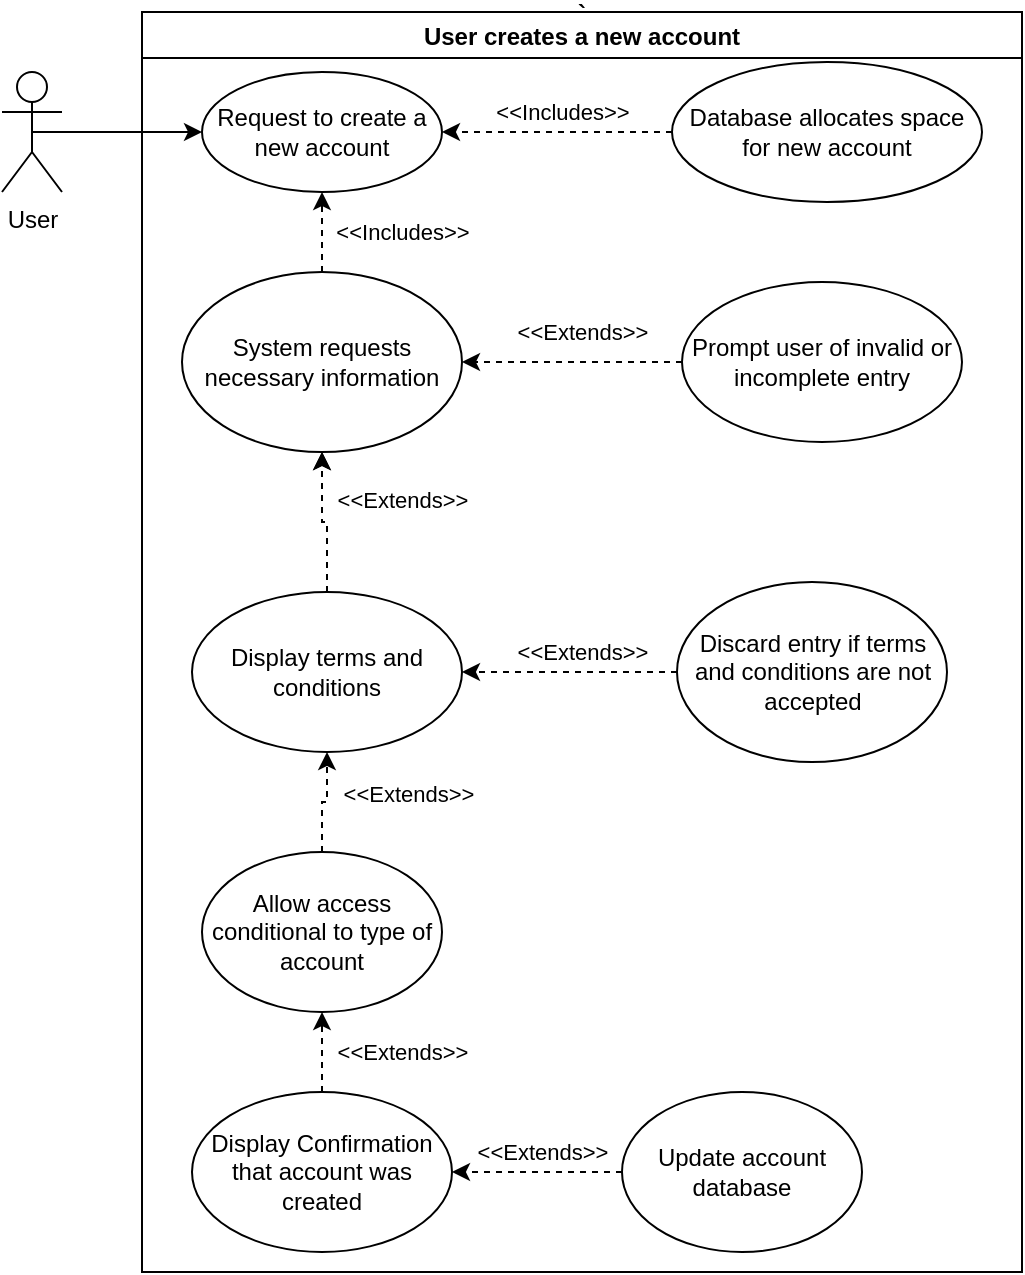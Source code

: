 <mxfile version="16.4.7" type="github" pages="8">
  <diagram name="User creates a new account" id="DfImJ0czClOGR9f4nIti">
    <mxGraphModel dx="566" dy="765" grid="0" gridSize="10" guides="1" tooltips="1" connect="1" arrows="1" fold="1" page="1" pageScale="1" pageWidth="850" pageHeight="1100" math="0" shadow="0">
      <root>
        <mxCell id="nTVbtUWbXGabkad5to7Q-0" />
        <mxCell id="nTVbtUWbXGabkad5to7Q-1" parent="nTVbtUWbXGabkad5to7Q-0" />
        <mxCell id="nTVbtUWbXGabkad5to7Q-2" style="edgeStyle=orthogonalEdgeStyle;rounded=0;orthogonalLoop=1;jettySize=auto;html=1;exitX=0.5;exitY=0.5;exitDx=0;exitDy=0;exitPerimeter=0;entryX=0;entryY=0.5;entryDx=0;entryDy=0;" parent="nTVbtUWbXGabkad5to7Q-1" source="nTVbtUWbXGabkad5to7Q-3" target="nTVbtUWbXGabkad5to7Q-4" edge="1">
          <mxGeometry relative="1" as="geometry" />
        </mxCell>
        <mxCell id="nTVbtUWbXGabkad5to7Q-3" value="User" style="shape=umlActor;verticalLabelPosition=bottom;verticalAlign=top;html=1;" parent="nTVbtUWbXGabkad5to7Q-1" vertex="1">
          <mxGeometry x="90" y="80" width="30" height="60" as="geometry" />
        </mxCell>
        <mxCell id="nTVbtUWbXGabkad5to7Q-4" value="Request to create a new account" style="ellipse;whiteSpace=wrap;html=1;verticalAlign=middle;treeMoving=0;" parent="nTVbtUWbXGabkad5to7Q-1" vertex="1">
          <mxGeometry x="190" y="80" width="120" height="60" as="geometry" />
        </mxCell>
        <mxCell id="nTVbtUWbXGabkad5to7Q-5" style="edgeStyle=orthogonalEdgeStyle;rounded=0;orthogonalLoop=1;jettySize=auto;html=1;exitX=0;exitY=0.5;exitDx=0;exitDy=0;entryX=1;entryY=0.5;entryDx=0;entryDy=0;dashed=1;" parent="nTVbtUWbXGabkad5to7Q-1" source="nTVbtUWbXGabkad5to7Q-7" target="nTVbtUWbXGabkad5to7Q-4" edge="1">
          <mxGeometry relative="1" as="geometry" />
        </mxCell>
        <mxCell id="nTVbtUWbXGabkad5to7Q-6" value="&amp;lt;&amp;lt;Includes&amp;gt;&amp;gt;" style="edgeLabel;html=1;align=center;verticalAlign=middle;resizable=0;points=[];" parent="nTVbtUWbXGabkad5to7Q-5" vertex="1" connectable="0">
          <mxGeometry x="-0.217" y="1" relative="1" as="geometry">
            <mxPoint x="-10" y="-11" as="offset" />
          </mxGeometry>
        </mxCell>
        <mxCell id="nTVbtUWbXGabkad5to7Q-8" value="&amp;lt;&amp;lt;Includes&amp;gt;&amp;gt;" style="edgeStyle=orthogonalEdgeStyle;rounded=0;orthogonalLoop=1;jettySize=auto;html=1;exitX=0.5;exitY=0;exitDx=0;exitDy=0;entryX=0.5;entryY=1;entryDx=0;entryDy=0;dashed=1;" parent="nTVbtUWbXGabkad5to7Q-1" source="nTVbtUWbXGabkad5to7Q-16" target="nTVbtUWbXGabkad5to7Q-4" edge="1">
          <mxGeometry y="-40" relative="1" as="geometry">
            <mxPoint as="offset" />
          </mxGeometry>
        </mxCell>
        <mxCell id="nTVbtUWbXGabkad5to7Q-9" value="`" style="swimlane;startSize=0;" parent="nTVbtUWbXGabkad5to7Q-1" vertex="1">
          <mxGeometry x="160" y="50" width="440" height="630" as="geometry">
            <mxRectangle x="160" y="40" width="40" height="20" as="alternateBounds" />
          </mxGeometry>
        </mxCell>
        <mxCell id="nTVbtUWbXGabkad5to7Q-21" value="&amp;lt;&amp;lt;Extends&amp;gt;&amp;gt;" style="edgeStyle=orthogonalEdgeStyle;rounded=0;orthogonalLoop=1;jettySize=auto;html=1;exitX=0;exitY=0.5;exitDx=0;exitDy=0;entryX=1;entryY=0.5;entryDx=0;entryDy=0;dashed=1;" parent="nTVbtUWbXGabkad5to7Q-9" source="nTVbtUWbXGabkad5to7Q-15" target="nTVbtUWbXGabkad5to7Q-16" edge="1">
          <mxGeometry x="-0.091" y="-15" relative="1" as="geometry">
            <Array as="points">
              <mxPoint x="220" y="175" />
              <mxPoint x="220" y="175" />
            </Array>
            <mxPoint as="offset" />
          </mxGeometry>
        </mxCell>
        <mxCell id="nTVbtUWbXGabkad5to7Q-15" value="Prompt user of invalid or incomplete entry" style="ellipse;whiteSpace=wrap;html=1;" parent="nTVbtUWbXGabkad5to7Q-9" vertex="1">
          <mxGeometry x="270" y="135" width="140" height="80" as="geometry" />
        </mxCell>
        <mxCell id="nTVbtUWbXGabkad5to7Q-16" value="System requests necessary information" style="ellipse;whiteSpace=wrap;html=1;verticalAlign=middle;" parent="nTVbtUWbXGabkad5to7Q-9" vertex="1">
          <mxGeometry x="20" y="130" width="140" height="90" as="geometry" />
        </mxCell>
        <mxCell id="hL3hwvM2I1etJ5RDarkk-1" value="&amp;lt;&amp;lt;Extends&amp;gt;&amp;gt;" style="edgeStyle=orthogonalEdgeStyle;rounded=0;orthogonalLoop=1;jettySize=auto;html=1;exitX=0.5;exitY=0;exitDx=0;exitDy=0;entryX=0.5;entryY=1;entryDx=0;entryDy=0;dashed=1;" parent="nTVbtUWbXGabkad5to7Q-9" source="hL3hwvM2I1etJ5RDarkk-0" target="nTVbtUWbXGabkad5to7Q-16" edge="1">
          <mxGeometry x="0.333" y="-40" relative="1" as="geometry">
            <mxPoint as="offset" />
          </mxGeometry>
        </mxCell>
        <mxCell id="hL3hwvM2I1etJ5RDarkk-8" value="" style="edgeStyle=orthogonalEdgeStyle;rounded=0;orthogonalLoop=1;jettySize=auto;html=1;dashed=1;" parent="nTVbtUWbXGabkad5to7Q-9" source="hL3hwvM2I1etJ5RDarkk-0" target="nTVbtUWbXGabkad5to7Q-16" edge="1">
          <mxGeometry relative="1" as="geometry" />
        </mxCell>
        <mxCell id="hL3hwvM2I1etJ5RDarkk-0" value="Display terms and conditions" style="ellipse;whiteSpace=wrap;html=1;" parent="nTVbtUWbXGabkad5to7Q-9" vertex="1">
          <mxGeometry x="25" y="290" width="135" height="80" as="geometry" />
        </mxCell>
        <mxCell id="hL3hwvM2I1etJ5RDarkk-3" value="&amp;lt;&amp;lt;Extends&amp;gt;&amp;gt;" style="edgeStyle=orthogonalEdgeStyle;rounded=0;orthogonalLoop=1;jettySize=auto;html=1;exitX=0;exitY=0.5;exitDx=0;exitDy=0;entryX=1;entryY=0.5;entryDx=0;entryDy=0;dashed=1;" parent="nTVbtUWbXGabkad5to7Q-9" source="hL3hwvM2I1etJ5RDarkk-2" target="hL3hwvM2I1etJ5RDarkk-0" edge="1">
          <mxGeometry x="-0.116" y="-10" relative="1" as="geometry">
            <mxPoint as="offset" />
          </mxGeometry>
        </mxCell>
        <mxCell id="hL3hwvM2I1etJ5RDarkk-2" value="Discard entry if terms and conditions are not accepted" style="ellipse;whiteSpace=wrap;html=1;" parent="nTVbtUWbXGabkad5to7Q-9" vertex="1">
          <mxGeometry x="267.5" y="285" width="135" height="90" as="geometry" />
        </mxCell>
        <mxCell id="hL3hwvM2I1etJ5RDarkk-7" value="&amp;lt;&amp;lt;Extends&amp;gt;&amp;gt;" style="edgeStyle=orthogonalEdgeStyle;rounded=0;orthogonalLoop=1;jettySize=auto;html=1;exitX=0;exitY=0.5;exitDx=0;exitDy=0;entryX=1;entryY=0.5;entryDx=0;entryDy=0;dashed=1;" parent="nTVbtUWbXGabkad5to7Q-9" source="nTVbtUWbXGabkad5to7Q-12" target="nTVbtUWbXGabkad5to7Q-14" edge="1">
          <mxGeometry x="-0.059" y="-10" relative="1" as="geometry">
            <mxPoint as="offset" />
          </mxGeometry>
        </mxCell>
        <mxCell id="nTVbtUWbXGabkad5to7Q-12" value="Update account database" style="ellipse;whiteSpace=wrap;html=1;" parent="nTVbtUWbXGabkad5to7Q-9" vertex="1">
          <mxGeometry x="240" y="540" width="120" height="80" as="geometry" />
        </mxCell>
        <mxCell id="hL3hwvM2I1etJ5RDarkk-6" value="&amp;lt;&amp;lt;Extends&amp;gt;&amp;gt;" style="edgeStyle=orthogonalEdgeStyle;rounded=0;orthogonalLoop=1;jettySize=auto;html=1;exitX=0.5;exitY=0;exitDx=0;exitDy=0;entryX=0.5;entryY=1;entryDx=0;entryDy=0;dashed=1;" parent="nTVbtUWbXGabkad5to7Q-9" source="nTVbtUWbXGabkad5to7Q-14" target="hL3hwvM2I1etJ5RDarkk-4" edge="1">
          <mxGeometry y="-40" relative="1" as="geometry">
            <mxPoint as="offset" />
          </mxGeometry>
        </mxCell>
        <mxCell id="nTVbtUWbXGabkad5to7Q-14" value="Display Confirmation that account was created" style="ellipse;whiteSpace=wrap;html=1;verticalAlign=middle;horizontal=1;" parent="nTVbtUWbXGabkad5to7Q-9" vertex="1">
          <mxGeometry x="25" y="540" width="130" height="80" as="geometry" />
        </mxCell>
        <mxCell id="hL3hwvM2I1etJ5RDarkk-5" value="&amp;lt;&amp;lt;Extends&amp;gt;&amp;gt;" style="edgeStyle=orthogonalEdgeStyle;rounded=0;orthogonalLoop=1;jettySize=auto;html=1;exitX=0.5;exitY=0;exitDx=0;exitDy=0;entryX=0.5;entryY=1;entryDx=0;entryDy=0;dashed=1;" parent="nTVbtUWbXGabkad5to7Q-9" source="hL3hwvM2I1etJ5RDarkk-4" target="hL3hwvM2I1etJ5RDarkk-0" edge="1">
          <mxGeometry x="0.2" y="-40" relative="1" as="geometry">
            <mxPoint as="offset" />
          </mxGeometry>
        </mxCell>
        <mxCell id="hL3hwvM2I1etJ5RDarkk-4" value="Allow access conditional to type of account" style="ellipse;whiteSpace=wrap;html=1;" parent="nTVbtUWbXGabkad5to7Q-9" vertex="1">
          <mxGeometry x="30" y="420" width="120" height="80" as="geometry" />
        </mxCell>
        <mxCell id="nTVbtUWbXGabkad5to7Q-7" value="Database allocates space for new account" style="ellipse;whiteSpace=wrap;html=1;" parent="nTVbtUWbXGabkad5to7Q-9" vertex="1">
          <mxGeometry x="265" y="25" width="155" height="70" as="geometry" />
        </mxCell>
        <mxCell id="cA8u7PlB1mFOGYcYny0z-0" value="User creates a new account" style="swimlane;" vertex="1" parent="nTVbtUWbXGabkad5to7Q-9">
          <mxGeometry width="440" height="630" as="geometry" />
        </mxCell>
      </root>
    </mxGraphModel>
  </diagram>
  <diagram id="Zx_QmFrWZypdLIpAdyQb" name="Customer creates job">
    <mxGraphModel dx="876" dy="357" grid="0" gridSize="10" guides="1" tooltips="1" connect="1" arrows="1" fold="1" page="1" pageScale="1" pageWidth="850" pageHeight="1100" math="0" shadow="0">
      <root>
        <mxCell id="0" />
        <mxCell id="1" parent="0" />
        <mxCell id="qV-fbCYDBjOW4MGnVXR2-8" style="edgeStyle=orthogonalEdgeStyle;rounded=0;orthogonalLoop=1;jettySize=auto;html=1;exitX=0.5;exitY=0.5;exitDx=0;exitDy=0;exitPerimeter=0;entryX=0;entryY=0.5;entryDx=0;entryDy=0;" parent="1" source="qV-fbCYDBjOW4MGnVXR2-1" target="qV-fbCYDBjOW4MGnVXR2-4" edge="1">
          <mxGeometry relative="1" as="geometry" />
        </mxCell>
        <mxCell id="qV-fbCYDBjOW4MGnVXR2-1" value="Customer" style="shape=umlActor;verticalLabelPosition=bottom;verticalAlign=top;html=1;" parent="1" vertex="1">
          <mxGeometry x="60" y="80" width="30" height="60" as="geometry" />
        </mxCell>
        <mxCell id="qV-fbCYDBjOW4MGnVXR2-4" value="Request to create a job" style="ellipse;whiteSpace=wrap;html=1;verticalAlign=middle;" parent="1" vertex="1">
          <mxGeometry x="190" y="80" width="120" height="60" as="geometry" />
        </mxCell>
        <mxCell id="qV-fbCYDBjOW4MGnVXR2-16" value="&amp;lt;&amp;lt;Includes&amp;gt;&amp;gt;" style="edgeStyle=orthogonalEdgeStyle;rounded=0;orthogonalLoop=1;jettySize=auto;html=1;exitX=0.5;exitY=0;exitDx=0;exitDy=0;entryX=0.5;entryY=1;entryDx=0;entryDy=0;dashed=1;" parent="1" source="qV-fbCYDBjOW4MGnVXR2-14" target="qV-fbCYDBjOW4MGnVXR2-4" edge="1">
          <mxGeometry x="-0.25" y="40" relative="1" as="geometry">
            <mxPoint as="offset" />
          </mxGeometry>
        </mxCell>
        <mxCell id="xqY7a0ANIWQVLVhN2fle-2" value="&amp;lt;&amp;lt;Includes&amp;gt;&amp;gt;" style="edgeStyle=orthogonalEdgeStyle;rounded=0;orthogonalLoop=1;jettySize=auto;html=1;exitX=0;exitY=0.5;exitDx=0;exitDy=0;entryX=1;entryY=0.5;entryDx=0;entryDy=0;dashed=1;" parent="1" source="xqY7a0ANIWQVLVhN2fle-1" target="qV-fbCYDBjOW4MGnVXR2-4" edge="1">
          <mxGeometry y="-10" relative="1" as="geometry">
            <mxPoint as="offset" />
          </mxGeometry>
        </mxCell>
        <mxCell id="xqY7a0ANIWQVLVhN2fle-1" value="User authentication" style="ellipse;whiteSpace=wrap;html=1;" parent="1" vertex="1">
          <mxGeometry x="400" y="70" width="120" height="80" as="geometry" />
        </mxCell>
        <mxCell id="-VdRP9VRQ8EAJ3whXb7N-2" value="&amp;lt;&amp;lt;Includes&amp;gt;&amp;gt;" style="edgeStyle=orthogonalEdgeStyle;rounded=0;orthogonalLoop=1;jettySize=auto;html=1;exitX=0;exitY=0.5;exitDx=0;exitDy=0;entryX=1;entryY=0.5;entryDx=0;entryDy=0;dashed=1;" edge="1" parent="1" source="qV-fbCYDBjOW4MGnVXR2-9" target="xqY7a0ANIWQVLVhN2fle-1">
          <mxGeometry x="-0.143" y="10" relative="1" as="geometry">
            <mxPoint as="offset" />
          </mxGeometry>
        </mxCell>
        <mxCell id="qV-fbCYDBjOW4MGnVXR2-9" value="Database allocates space for new job" style="ellipse;whiteSpace=wrap;html=1;" parent="1" vertex="1">
          <mxGeometry x="610" y="80" width="120" height="60" as="geometry" />
        </mxCell>
        <mxCell id="qV-fbCYDBjOW4MGnVXR2-17" value="Update job database" style="ellipse;whiteSpace=wrap;html=1;" parent="1" vertex="1">
          <mxGeometry x="425" y="235" width="120" height="80" as="geometry" />
        </mxCell>
        <mxCell id="qV-fbCYDBjOW4MGnVXR2-20" value="&amp;lt;&amp;lt;Extends&amp;gt;&amp;gt;" style="edgeStyle=orthogonalEdgeStyle;rounded=0;orthogonalLoop=1;jettySize=auto;html=1;exitX=0;exitY=0.5;exitDx=0;exitDy=0;entryX=1;entryY=0.5;entryDx=0;entryDy=0;dashed=1;" parent="1" source="qV-fbCYDBjOW4MGnVXR2-19" target="qV-fbCYDBjOW4MGnVXR2-17" edge="1">
          <mxGeometry x="0.308" y="-15" relative="1" as="geometry">
            <Array as="points">
              <mxPoint x="650" y="275" />
            </Array>
            <mxPoint as="offset" />
          </mxGeometry>
        </mxCell>
        <mxCell id="qV-fbCYDBjOW4MGnVXR2-18" value="&amp;lt;&amp;lt;Extends&amp;gt;&amp;gt;" style="edgeStyle=orthogonalEdgeStyle;rounded=0;orthogonalLoop=1;jettySize=auto;html=1;exitX=0;exitY=0.5;exitDx=0;exitDy=0;entryX=1;entryY=0.5;entryDx=0;entryDy=0;dashed=1;" parent="1" source="qV-fbCYDBjOW4MGnVXR2-17" target="qV-fbCYDBjOW4MGnVXR2-14" edge="1">
          <mxGeometry x="-0.143" y="-15" relative="1" as="geometry">
            <mxPoint as="offset" />
          </mxGeometry>
        </mxCell>
        <mxCell id="qV-fbCYDBjOW4MGnVXR2-14" value="System requests time, location, pay rate, and type of job" style="ellipse;whiteSpace=wrap;html=1;verticalAlign=middle;" parent="1" vertex="1">
          <mxGeometry x="180" y="230" width="140" height="90" as="geometry" />
        </mxCell>
        <mxCell id="hzK3HKjojRtv0LYPC50E-2" value="Customer creates a job request" style="swimlane;" vertex="1" parent="1">
          <mxGeometry x="160" y="40" width="640" height="300" as="geometry" />
        </mxCell>
        <mxCell id="qV-fbCYDBjOW4MGnVXR2-19" value="Display Confirmation that job was created" style="ellipse;whiteSpace=wrap;html=1;" parent="hzK3HKjojRtv0LYPC50E-2" vertex="1">
          <mxGeometry x="470" y="190" width="120" height="80" as="geometry" />
        </mxCell>
      </root>
    </mxGraphModel>
  </diagram>
  <diagram id="Rb0o0P_o0mZRAJOYswBw" name="Finished job">
    <mxGraphModel dx="1269" dy="517" grid="0" gridSize="10" guides="1" tooltips="1" connect="1" arrows="1" fold="1" page="1" pageScale="1" pageWidth="850" pageHeight="1100" math="0" shadow="0">
      <root>
        <mxCell id="r1SLeKYqLE4OrUx3cYeM-0" />
        <mxCell id="r1SLeKYqLE4OrUx3cYeM-1" parent="r1SLeKYqLE4OrUx3cYeM-0" />
        <mxCell id="r1SLeKYqLE4OrUx3cYeM-10" style="edgeStyle=orthogonalEdgeStyle;rounded=0;orthogonalLoop=1;jettySize=auto;html=1;exitX=0.5;exitY=0.5;exitDx=0;exitDy=0;exitPerimeter=0;entryX=0;entryY=0.5;entryDx=0;entryDy=0;" parent="r1SLeKYqLE4OrUx3cYeM-1" source="r1SLeKYqLE4OrUx3cYeM-2" target="r1SLeKYqLE4OrUx3cYeM-3" edge="1">
          <mxGeometry relative="1" as="geometry" />
        </mxCell>
        <mxCell id="r1SLeKYqLE4OrUx3cYeM-2" value="Worker" style="shape=umlActor;verticalLabelPosition=bottom;verticalAlign=top;html=1;outlineConnect=0;" parent="r1SLeKYqLE4OrUx3cYeM-1" vertex="1">
          <mxGeometry x="180" y="130" width="30" height="60" as="geometry" />
        </mxCell>
        <mxCell id="r1SLeKYqLE4OrUx3cYeM-3" value="Enters that the job is finished" style="ellipse;whiteSpace=wrap;html=1;" parent="r1SLeKYqLE4OrUx3cYeM-1" vertex="1">
          <mxGeometry x="340" y="120" width="120" height="80" as="geometry" />
        </mxCell>
        <mxCell id="r1SLeKYqLE4OrUx3cYeM-8" value="&amp;lt;&amp;lt;Includes&amp;gt;&amp;gt;" style="edgeStyle=orthogonalEdgeStyle;rounded=0;orthogonalLoop=1;jettySize=auto;html=1;exitX=0;exitY=0.5;exitDx=0;exitDy=0;entryX=1;entryY=0.5;entryDx=0;entryDy=0;dashed=1;" parent="r1SLeKYqLE4OrUx3cYeM-1" source="r1SLeKYqLE4OrUx3cYeM-4" target="r1SLeKYqLE4OrUx3cYeM-3" edge="1">
          <mxGeometry y="-10" relative="1" as="geometry">
            <mxPoint as="offset" />
          </mxGeometry>
        </mxCell>
        <mxCell id="r1SLeKYqLE4OrUx3cYeM-4" value="Update job status in database" style="ellipse;whiteSpace=wrap;html=1;" parent="r1SLeKYqLE4OrUx3cYeM-1" vertex="1">
          <mxGeometry x="590" y="120" width="120" height="80" as="geometry" />
        </mxCell>
        <mxCell id="r1SLeKYqLE4OrUx3cYeM-9" value="&amp;lt;&amp;lt;Includes&amp;gt;&amp;gt;" style="edgeStyle=orthogonalEdgeStyle;rounded=0;orthogonalLoop=1;jettySize=auto;html=1;exitX=0.5;exitY=0;exitDx=0;exitDy=0;entryX=0.5;entryY=1;entryDx=0;entryDy=0;dashed=1;" parent="r1SLeKYqLE4OrUx3cYeM-1" source="r1SLeKYqLE4OrUx3cYeM-6" target="r1SLeKYqLE4OrUx3cYeM-3" edge="1">
          <mxGeometry x="-0.333" y="-40" relative="1" as="geometry">
            <mxPoint as="offset" />
          </mxGeometry>
        </mxCell>
        <mxCell id="r1SLeKYqLE4OrUx3cYeM-6" value="System notifies the customer that the job is finished" style="ellipse;whiteSpace=wrap;html=1;" parent="r1SLeKYqLE4OrUx3cYeM-1" vertex="1">
          <mxGeometry x="335" y="260" width="130" height="90" as="geometry" />
        </mxCell>
        <mxCell id="r1SLeKYqLE4OrUx3cYeM-19" style="edgeStyle=orthogonalEdgeStyle;rounded=0;orthogonalLoop=1;jettySize=auto;html=1;exitX=0.5;exitY=0.5;exitDx=0;exitDy=0;exitPerimeter=0;entryX=0;entryY=0.5;entryDx=0;entryDy=0;" parent="r1SLeKYqLE4OrUx3cYeM-1" source="r1SLeKYqLE4OrUx3cYeM-11" target="r1SLeKYqLE4OrUx3cYeM-12" edge="1">
          <mxGeometry relative="1" as="geometry" />
        </mxCell>
        <mxCell id="r1SLeKYqLE4OrUx3cYeM-11" value="Customer" style="shape=umlActor;verticalLabelPosition=bottom;verticalAlign=top;html=1;outlineConnect=0;" parent="r1SLeKYqLE4OrUx3cYeM-1" vertex="1">
          <mxGeometry x="180" y="430" width="30" height="60" as="geometry" />
        </mxCell>
        <mxCell id="vGqrYXMQ5wLU0_DADPcG-0" value="&amp;lt;&amp;lt;Includes&amp;gt;&amp;gt; " style="edgeStyle=orthogonalEdgeStyle;rounded=0;orthogonalLoop=1;jettySize=auto;html=1;exitX=0.5;exitY=0;exitDx=0;exitDy=0;entryX=0.5;entryY=1;entryDx=0;entryDy=0;dashed=1;" parent="r1SLeKYqLE4OrUx3cYeM-1" source="r1SLeKYqLE4OrUx3cYeM-12" target="r1SLeKYqLE4OrUx3cYeM-6" edge="1">
          <mxGeometry x="-0.143" y="-40" relative="1" as="geometry">
            <mxPoint as="offset" />
          </mxGeometry>
        </mxCell>
        <mxCell id="r1SLeKYqLE4OrUx3cYeM-12" value="Receives a notification that their job was completed" style="ellipse;whiteSpace=wrap;html=1;" parent="r1SLeKYqLE4OrUx3cYeM-1" vertex="1">
          <mxGeometry x="340" y="420" width="120" height="80" as="geometry" />
        </mxCell>
        <mxCell id="r1SLeKYqLE4OrUx3cYeM-14" value="&amp;lt;&amp;lt;Extends&amp;gt;&amp;gt;" style="edgeStyle=orthogonalEdgeStyle;rounded=0;orthogonalLoop=1;jettySize=auto;html=1;exitX=0;exitY=0;exitDx=0;exitDy=0;entryX=1;entryY=1;entryDx=0;entryDy=0;dashed=1;" parent="r1SLeKYqLE4OrUx3cYeM-1" source="r1SLeKYqLE4OrUx3cYeM-13" target="r1SLeKYqLE4OrUx3cYeM-3" edge="1">
          <mxGeometry relative="1" as="geometry">
            <Array as="points">
              <mxPoint x="588" y="210" />
              <mxPoint x="442" y="210" />
            </Array>
          </mxGeometry>
        </mxCell>
        <mxCell id="r1SLeKYqLE4OrUx3cYeM-13" value="Payment for the job gets credited to the worker&#39;s account" style="ellipse;whiteSpace=wrap;html=1;" parent="r1SLeKYqLE4OrUx3cYeM-1" vertex="1">
          <mxGeometry x="570" y="240" width="120" height="80" as="geometry" />
        </mxCell>
        <mxCell id="r1SLeKYqLE4OrUx3cYeM-16" value="&amp;lt;&amp;lt;Includes&amp;gt;&amp;gt;" style="edgeStyle=orthogonalEdgeStyle;rounded=0;orthogonalLoop=1;jettySize=auto;html=1;exitX=0.5;exitY=0;exitDx=0;exitDy=0;entryX=0.5;entryY=1;entryDx=0;entryDy=0;dashed=1;" parent="r1SLeKYqLE4OrUx3cYeM-1" source="r1SLeKYqLE4OrUx3cYeM-15" target="r1SLeKYqLE4OrUx3cYeM-12" edge="1">
          <mxGeometry y="-40" relative="1" as="geometry">
            <mxPoint as="offset" />
          </mxGeometry>
        </mxCell>
        <mxCell id="r1SLeKYqLE4OrUx3cYeM-15" value="System prompts the Customer to review the work done" style="ellipse;whiteSpace=wrap;html=1;" parent="r1SLeKYqLE4OrUx3cYeM-1" vertex="1">
          <mxGeometry x="330" y="540" width="140" height="80" as="geometry" />
        </mxCell>
        <mxCell id="r1SLeKYqLE4OrUx3cYeM-18" value="&amp;lt;&amp;lt;Extends&amp;gt;&amp;gt;" style="edgeStyle=orthogonalEdgeStyle;rounded=0;orthogonalLoop=1;jettySize=auto;html=1;exitX=0;exitY=0.5;exitDx=0;exitDy=0;entryX=1;entryY=0.5;entryDx=0;entryDy=0;dashed=1;" parent="r1SLeKYqLE4OrUx3cYeM-1" source="r1SLeKYqLE4OrUx3cYeM-17" target="r1SLeKYqLE4OrUx3cYeM-15" edge="1">
          <mxGeometry x="-0.111" y="-10" relative="1" as="geometry">
            <mxPoint as="offset" />
          </mxGeometry>
        </mxCell>
        <mxCell id="r1SLeKYqLE4OrUx3cYeM-17" value="System updates worker rating based on the customer rating" style="ellipse;whiteSpace=wrap;html=1;" parent="r1SLeKYqLE4OrUx3cYeM-1" vertex="1">
          <mxGeometry x="560" y="535" width="140" height="90" as="geometry" />
        </mxCell>
        <mxCell id="vGqrYXMQ5wLU0_DADPcG-2" value="" style="swimlane;startSize=0;" parent="r1SLeKYqLE4OrUx3cYeM-1" vertex="1">
          <mxGeometry x="290" y="380" width="450" height="370" as="geometry" />
        </mxCell>
        <mxCell id="vGqrYXMQ5wLU0_DADPcG-6" value="Customer Side" style="text;html=1;strokeColor=none;fillColor=none;align=center;verticalAlign=middle;whiteSpace=wrap;rounded=0;fontStyle=4" parent="vGqrYXMQ5wLU0_DADPcG-2" vertex="1">
          <mxGeometry x="230" width="90" height="20" as="geometry" />
        </mxCell>
        <mxCell id="YiZ8SqXGgLAhpL79fnYe-0" value="System updates account balance in database" style="ellipse;whiteSpace=wrap;html=1;" parent="vGqrYXMQ5wLU0_DADPcG-2" vertex="1">
          <mxGeometry x="290" y="40" width="120" height="80" as="geometry" />
        </mxCell>
        <mxCell id="D3gZEW4npgBL9wVaNmva-1" value="Customer sends admin a complaint message if work was subpar" style="ellipse;whiteSpace=wrap;html=1;" parent="vGqrYXMQ5wLU0_DADPcG-2" vertex="1">
          <mxGeometry x="40" y="260" width="140" height="90" as="geometry" />
        </mxCell>
        <mxCell id="vGqrYXMQ5wLU0_DADPcG-4" value="Finished Job" style="swimlane;" parent="r1SLeKYqLE4OrUx3cYeM-1" vertex="1">
          <mxGeometry x="290" y="70" width="450" height="310" as="geometry" />
        </mxCell>
        <mxCell id="vGqrYXMQ5wLU0_DADPcG-5" value="Worker Side" style="text;html=1;strokeColor=none;fillColor=none;align=center;verticalAlign=middle;whiteSpace=wrap;rounded=0;fontStyle=4" parent="vGqrYXMQ5wLU0_DADPcG-4" vertex="1">
          <mxGeometry x="176.25" y="30" width="97.5" height="10" as="geometry" />
        </mxCell>
        <mxCell id="YiZ8SqXGgLAhpL79fnYe-1" value="&amp;lt;&amp;lt;Includes&amp;gt;&amp;gt;" style="edgeStyle=orthogonalEdgeStyle;rounded=0;orthogonalLoop=1;jettySize=auto;html=1;exitX=0;exitY=0.5;exitDx=0;exitDy=0;entryX=1;entryY=0.5;entryDx=0;entryDy=0;dashed=1;" parent="r1SLeKYqLE4OrUx3cYeM-1" source="YiZ8SqXGgLAhpL79fnYe-0" target="r1SLeKYqLE4OrUx3cYeM-12" edge="1">
          <mxGeometry y="-20" relative="1" as="geometry">
            <mxPoint as="offset" />
          </mxGeometry>
        </mxCell>
        <mxCell id="D3gZEW4npgBL9wVaNmva-2" value="&amp;lt;&amp;lt;Extends&amp;gt;&amp;gt;" style="edgeStyle=orthogonalEdgeStyle;rounded=0;orthogonalLoop=1;jettySize=auto;html=1;exitX=0.5;exitY=0;exitDx=0;exitDy=0;entryX=0.5;entryY=1;entryDx=0;entryDy=0;dashed=1;" parent="r1SLeKYqLE4OrUx3cYeM-1" source="D3gZEW4npgBL9wVaNmva-1" target="r1SLeKYqLE4OrUx3cYeM-15" edge="1">
          <mxGeometry x="-0.333" y="-40" relative="1" as="geometry">
            <mxPoint as="offset" />
          </mxGeometry>
        </mxCell>
      </root>
    </mxGraphModel>
  </diagram>
  <diagram id="8oYuya5dAHQ4YCWlmihi" name="Customer adds funds to their account">
    <mxGraphModel dx="736" dy="300" grid="0" gridSize="10" guides="1" tooltips="1" connect="1" arrows="1" fold="1" page="1" pageScale="1" pageWidth="850" pageHeight="1100" math="0" shadow="0">
      <root>
        <mxCell id="qqahCj7jWmgU7qkS4YWh-0" />
        <mxCell id="qqahCj7jWmgU7qkS4YWh-1" parent="qqahCj7jWmgU7qkS4YWh-0" />
        <mxCell id="DOJiM_tBCWg4znozLVy5-0" style="edgeStyle=orthogonalEdgeStyle;rounded=0;orthogonalLoop=1;jettySize=auto;html=1;exitX=0.5;exitY=0.5;exitDx=0;exitDy=0;exitPerimeter=0;entryX=0;entryY=0.5;entryDx=0;entryDy=0;" parent="qqahCj7jWmgU7qkS4YWh-1" source="qqahCj7jWmgU7qkS4YWh-2" target="qqahCj7jWmgU7qkS4YWh-3" edge="1">
          <mxGeometry relative="1" as="geometry" />
        </mxCell>
        <mxCell id="qqahCj7jWmgU7qkS4YWh-2" value="Customer" style="shape=umlActor;verticalLabelPosition=bottom;verticalAlign=top;html=1;outlineConnect=0;" parent="qqahCj7jWmgU7qkS4YWh-1" vertex="1">
          <mxGeometry x="190" y="200" width="30" height="60" as="geometry" />
        </mxCell>
        <mxCell id="qqahCj7jWmgU7qkS4YWh-3" value="Request to add funds to account" style="ellipse;whiteSpace=wrap;html=1;" parent="qqahCj7jWmgU7qkS4YWh-1" vertex="1">
          <mxGeometry x="320" y="190" width="120" height="80" as="geometry" />
        </mxCell>
        <mxCell id="qqahCj7jWmgU7qkS4YWh-5" value="&amp;lt;&amp;lt;Includes&amp;gt;&amp;gt;" style="edgeStyle=orthogonalEdgeStyle;rounded=0;orthogonalLoop=1;jettySize=auto;html=1;exitX=0;exitY=0.5;exitDx=0;exitDy=0;entryX=1;entryY=0.5;entryDx=0;entryDy=0;dashed=1;" parent="qqahCj7jWmgU7qkS4YWh-1" source="qqahCj7jWmgU7qkS4YWh-4" target="qqahCj7jWmgU7qkS4YWh-3" edge="1">
          <mxGeometry x="-0.143" y="-30" relative="1" as="geometry">
            <mxPoint as="offset" />
          </mxGeometry>
        </mxCell>
        <mxCell id="qqahCj7jWmgU7qkS4YWh-4" value="User authenticated" style="ellipse;whiteSpace=wrap;html=1;" parent="qqahCj7jWmgU7qkS4YWh-1" vertex="1">
          <mxGeometry x="490" y="190" width="120" height="80" as="geometry" />
        </mxCell>
        <mxCell id="qqahCj7jWmgU7qkS4YWh-7" value="&amp;lt;&amp;lt;Includes&amp;gt;&amp;gt;" style="edgeStyle=orthogonalEdgeStyle;rounded=0;orthogonalLoop=1;jettySize=auto;html=1;exitX=0;exitY=0.5;exitDx=0;exitDy=0;entryX=1;entryY=0.5;entryDx=0;entryDy=0;dashed=1;" parent="qqahCj7jWmgU7qkS4YWh-1" source="qqahCj7jWmgU7qkS4YWh-6" target="qqahCj7jWmgU7qkS4YWh-4" edge="1">
          <mxGeometry y="30" relative="1" as="geometry">
            <mxPoint as="offset" />
          </mxGeometry>
        </mxCell>
        <mxCell id="qqahCj7jWmgU7qkS4YWh-6" value="Update Accounting database" style="ellipse;whiteSpace=wrap;html=1;" parent="qqahCj7jWmgU7qkS4YWh-1" vertex="1">
          <mxGeometry x="660" y="190" width="120" height="80" as="geometry" />
        </mxCell>
        <mxCell id="lCJe-xw4BDZA98skeEKY-1" value="&amp;lt;&amp;lt;Extends&amp;gt;&amp;gt;" style="edgeStyle=orthogonalEdgeStyle;rounded=0;orthogonalLoop=1;jettySize=auto;html=1;exitX=0.5;exitY=0;exitDx=0;exitDy=0;entryX=0.5;entryY=1;entryDx=0;entryDy=0;dashed=1;" parent="qqahCj7jWmgU7qkS4YWh-1" source="lCJe-xw4BDZA98skeEKY-0" target="qqahCj7jWmgU7qkS4YWh-3" edge="1">
          <mxGeometry y="-40" relative="1" as="geometry">
            <Array as="points">
              <mxPoint x="380" y="290" />
              <mxPoint x="380" y="290" />
            </Array>
            <mxPoint as="offset" />
          </mxGeometry>
        </mxCell>
        <mxCell id="lCJe-xw4BDZA98skeEKY-0" value="Customer is notified of declined payment. Nothing is updated" style="ellipse;whiteSpace=wrap;html=1;" parent="qqahCj7jWmgU7qkS4YWh-1" vertex="1">
          <mxGeometry x="310" y="330" width="140" height="90" as="geometry" />
        </mxCell>
        <mxCell id="Fj0XFYHvKFocdeRfkUgH-0" value="Customer adds funds to their account" style="swimlane;startSize=23;" vertex="1" parent="qqahCj7jWmgU7qkS4YWh-1">
          <mxGeometry x="290" y="160" width="510" height="280" as="geometry" />
        </mxCell>
      </root>
    </mxGraphModel>
  </diagram>
  <diagram id="RiK6NSQo8DbZiF9hNNhN" name="Worker is assigned a job">
    <mxGraphModel dx="1269" dy="517" grid="0" gridSize="10" guides="1" tooltips="1" connect="1" arrows="1" fold="1" page="1" pageScale="1" pageWidth="850" pageHeight="1100" math="0" shadow="0">
      <root>
        <mxCell id="Aid0oipIrsuUXhHU7SS--0" />
        <mxCell id="Aid0oipIrsuUXhHU7SS--1" parent="Aid0oipIrsuUXhHU7SS--0" />
        <mxCell id="Aid0oipIrsuUXhHU7SS--10" value="&amp;lt;&amp;lt;Extends&amp;gt;&amp;gt;" style="edgeStyle=orthogonalEdgeStyle;rounded=0;orthogonalLoop=1;jettySize=auto;html=1;exitX=0.5;exitY=0;exitDx=0;exitDy=0;entryX=0.5;entryY=1;entryDx=0;entryDy=0;dashed=1;" parent="Aid0oipIrsuUXhHU7SS--1" source="Aid0oipIrsuUXhHU7SS--3" edge="1">
          <mxGeometry y="-40" relative="1" as="geometry">
            <mxPoint x="280" y="280" as="targetPoint" />
            <mxPoint as="offset" />
          </mxGeometry>
        </mxCell>
        <mxCell id="Aid0oipIrsuUXhHU7SS--3" value="Worker is prompted to accept or reject the job" style="ellipse;whiteSpace=wrap;html=1;" parent="Aid0oipIrsuUXhHU7SS--1" vertex="1">
          <mxGeometry x="220" y="320" width="120" height="80" as="geometry" />
        </mxCell>
        <mxCell id="Aid0oipIrsuUXhHU7SS--9" value="&amp;lt;&amp;lt;Extends&amp;gt;&amp;gt;" style="edgeStyle=orthogonalEdgeStyle;rounded=0;orthogonalLoop=1;jettySize=auto;html=1;exitX=0;exitY=0.5;exitDx=0;exitDy=0;entryX=1;entryY=0.5;entryDx=0;entryDy=0;dashed=1;" parent="Aid0oipIrsuUXhHU7SS--1" source="Aid0oipIrsuUXhHU7SS--4" target="Aid0oipIrsuUXhHU7SS--3" edge="1">
          <mxGeometry y="-10" relative="1" as="geometry">
            <mxPoint as="offset" />
          </mxGeometry>
        </mxCell>
        <mxCell id="Aid0oipIrsuUXhHU7SS--4" value="Job is not updated and reassigned to another worker" style="ellipse;whiteSpace=wrap;html=1;" parent="Aid0oipIrsuUXhHU7SS--1" vertex="1">
          <mxGeometry x="440" y="320" width="120" height="80" as="geometry" />
        </mxCell>
        <mxCell id="Aid0oipIrsuUXhHU7SS--12" value="&amp;lt;&amp;lt;Extends&amp;gt;&amp;gt;" style="edgeStyle=orthogonalEdgeStyle;rounded=0;orthogonalLoop=1;jettySize=auto;html=1;exitX=0.5;exitY=0;exitDx=0;exitDy=0;entryX=0.5;entryY=1;entryDx=0;entryDy=0;dashed=1;" parent="Aid0oipIrsuUXhHU7SS--1" source="Aid0oipIrsuUXhHU7SS--5" target="Aid0oipIrsuUXhHU7SS--3" edge="1">
          <mxGeometry y="-40" relative="1" as="geometry">
            <mxPoint as="offset" />
          </mxGeometry>
        </mxCell>
        <mxCell id="Aid0oipIrsuUXhHU7SS--5" value="Job entry is updated in the databse to include the info of the assigned worker" style="ellipse;whiteSpace=wrap;html=1;" parent="Aid0oipIrsuUXhHU7SS--1" vertex="1">
          <mxGeometry x="210" y="440" width="140" height="100" as="geometry" />
        </mxCell>
        <mxCell id="Aid0oipIrsuUXhHU7SS--7" style="edgeStyle=orthogonalEdgeStyle;rounded=0;orthogonalLoop=1;jettySize=auto;html=1;exitX=0.5;exitY=0.5;exitDx=0;exitDy=0;exitPerimeter=0;entryX=0;entryY=0.5;entryDx=0;entryDy=0;" parent="Aid0oipIrsuUXhHU7SS--1" source="Aid0oipIrsuUXhHU7SS--6" edge="1">
          <mxGeometry relative="1" as="geometry">
            <mxPoint x="220" y="240" as="targetPoint" />
          </mxGeometry>
        </mxCell>
        <mxCell id="Aid0oipIrsuUXhHU7SS--6" value="Worker" style="shape=umlActor;verticalLabelPosition=bottom;verticalAlign=top;html=1;outlineConnect=0;" parent="Aid0oipIrsuUXhHU7SS--1" vertex="1">
          <mxGeometry x="100" y="210" width="30" height="60" as="geometry" />
        </mxCell>
        <mxCell id="Aid0oipIrsuUXhHU7SS--15" value="&amp;lt;&amp;lt;Extends&amp;gt;&amp;gt;" style="edgeStyle=orthogonalEdgeStyle;rounded=0;orthogonalLoop=1;jettySize=auto;html=1;exitX=0.5;exitY=0;exitDx=0;exitDy=0;entryX=0.5;entryY=1;entryDx=0;entryDy=0;dashed=1;" parent="Aid0oipIrsuUXhHU7SS--1" source="Aid0oipIrsuUXhHU7SS--14" target="Aid0oipIrsuUXhHU7SS--5" edge="1">
          <mxGeometry x="0.333" y="-40" relative="1" as="geometry">
            <mxPoint as="offset" />
          </mxGeometry>
        </mxCell>
        <mxCell id="RyM3YuZpR6fz31U7DsXT-0" value="Worker assigned job" style="swimlane;" vertex="1" parent="Aid0oipIrsuUXhHU7SS--1">
          <mxGeometry x="190" y="150" width="410" height="570" as="geometry" />
        </mxCell>
        <mxCell id="EGjf8PBWHX4N6097lNie-0" value="System notifies worker that they were assigned a job" style="ellipse;whiteSpace=wrap;html=1;" parent="Aid0oipIrsuUXhHU7SS--1" vertex="1">
          <mxGeometry x="220" y="200" width="120" height="80" as="geometry" />
        </mxCell>
        <mxCell id="Aid0oipIrsuUXhHU7SS--14" value="Worker is given authorization to close job when it is ifinished" style="ellipse;whiteSpace=wrap;html=1;" parent="Aid0oipIrsuUXhHU7SS--1" vertex="1">
          <mxGeometry x="210" y="580" width="140" height="90" as="geometry" />
        </mxCell>
      </root>
    </mxGraphModel>
  </diagram>
  <diagram id="BN6iT-ebboF4CQ5yKh0n" name="Owner reviews disputes">
    <mxGraphModel dx="469" dy="634" grid="0" gridSize="10" guides="1" tooltips="1" connect="1" arrows="1" fold="1" page="1" pageScale="1" pageWidth="850" pageHeight="1100" math="0" shadow="0">
      <root>
        <mxCell id="8zw1OMrNLNK2DSZOVz2c-0" />
        <mxCell id="8zw1OMrNLNK2DSZOVz2c-1" parent="8zw1OMrNLNK2DSZOVz2c-0" />
        <mxCell id="eCFFLSSMZHayyIIloh6--2" value="" style="edgeStyle=orthogonalEdgeStyle;rounded=0;orthogonalLoop=1;jettySize=auto;html=1;startArrow=none;startFill=0;endArrow=classic;endFill=1;" edge="1" parent="8zw1OMrNLNK2DSZOVz2c-1" source="eCFFLSSMZHayyIIloh6--0" target="eCFFLSSMZHayyIIloh6--1">
          <mxGeometry relative="1" as="geometry" />
        </mxCell>
        <mxCell id="eCFFLSSMZHayyIIloh6--0" value="Owner" style="shape=umlActor;verticalLabelPosition=bottom;verticalAlign=top;html=1;outlineConnect=0;" vertex="1" parent="8zw1OMrNLNK2DSZOVz2c-1">
          <mxGeometry x="170" y="110" width="30" height="60" as="geometry" />
        </mxCell>
        <mxCell id="eCFFLSSMZHayyIIloh6--4" value="&amp;lt;&amp;lt;Extends&amp;gt;&amp;gt;" style="edgeStyle=orthogonalEdgeStyle;rounded=0;orthogonalLoop=1;jettySize=auto;html=1;startArrow=classic;startFill=1;endArrow=none;endFill=0;dashed=1;" edge="1" parent="8zw1OMrNLNK2DSZOVz2c-1" source="eCFFLSSMZHayyIIloh6--1" target="eCFFLSSMZHayyIIloh6--3">
          <mxGeometry relative="1" as="geometry" />
        </mxCell>
        <mxCell id="eCFFLSSMZHayyIIloh6--10" value="&amp;lt;&amp;lt;Includes&amp;gt;&amp;gt;" style="edgeStyle=orthogonalEdgeStyle;rounded=0;orthogonalLoop=1;jettySize=auto;html=1;exitX=1;exitY=0.5;exitDx=0;exitDy=0;entryX=0.5;entryY=0;entryDx=0;entryDy=0;startArrow=classic;startFill=1;endArrow=none;endFill=0;dashed=1;" edge="1" parent="8zw1OMrNLNK2DSZOVz2c-1" source="eCFFLSSMZHayyIIloh6--1" target="eCFFLSSMZHayyIIloh6--9">
          <mxGeometry x="-0.265" y="-20" relative="1" as="geometry">
            <mxPoint as="offset" />
          </mxGeometry>
        </mxCell>
        <mxCell id="eCFFLSSMZHayyIIloh6--1" value="Receives dispute" style="ellipse;whiteSpace=wrap;html=1;verticalAlign=middle;" vertex="1" parent="8zw1OMrNLNK2DSZOVz2c-1">
          <mxGeometry x="290" y="110" width="120" height="60" as="geometry" />
        </mxCell>
        <mxCell id="0BZgz-Bya_oYT21d9zms-0" value="Owner reviews dispute" style="swimlane;" vertex="1" parent="8zw1OMrNLNK2DSZOVz2c-1">
          <mxGeometry x="260" y="80" width="360" height="470" as="geometry" />
        </mxCell>
        <mxCell id="eCFFLSSMZHayyIIloh6--3" value="Accounting system moves fund back from worker to customer" style="ellipse;whiteSpace=wrap;html=1;" vertex="1" parent="0BZgz-Bya_oYT21d9zms-0">
          <mxGeometry x="20" y="130" width="140" height="90" as="geometry" />
        </mxCell>
        <mxCell id="eCFFLSSMZHayyIIloh6--9" value="Notify customer of decision made" style="ellipse;whiteSpace=wrap;html=1;" vertex="1" parent="0BZgz-Bya_oYT21d9zms-0">
          <mxGeometry x="190" y="135" width="120" height="80" as="geometry" />
        </mxCell>
        <mxCell id="eCFFLSSMZHayyIIloh6--5" value="Update accounting database" style="ellipse;whiteSpace=wrap;html=1;" vertex="1" parent="0BZgz-Bya_oYT21d9zms-0">
          <mxGeometry x="30" y="270" width="120" height="60" as="geometry" />
        </mxCell>
        <mxCell id="eCFFLSSMZHayyIIloh6--6" value="&amp;lt;&amp;lt;Includes&amp;gt;&amp;gt;" style="edgeStyle=orthogonalEdgeStyle;rounded=0;orthogonalLoop=1;jettySize=auto;html=1;startArrow=classic;startFill=1;endArrow=none;endFill=0;dashed=1;" edge="1" parent="0BZgz-Bya_oYT21d9zms-0" source="eCFFLSSMZHayyIIloh6--3" target="eCFFLSSMZHayyIIloh6--5">
          <mxGeometry relative="1" as="geometry" />
        </mxCell>
        <mxCell id="eCFFLSSMZHayyIIloh6--11" value="&amp;lt;&amp;lt;Includes&amp;gt;&amp;gt;" style="edgeStyle=orthogonalEdgeStyle;rounded=0;orthogonalLoop=1;jettySize=auto;html=1;exitX=1;exitY=0.5;exitDx=0;exitDy=0;entryX=0.5;entryY=1;entryDx=0;entryDy=0;startArrow=classic;startFill=1;endArrow=none;endFill=0;dashed=1;" edge="1" parent="0BZgz-Bya_oYT21d9zms-0" source="eCFFLSSMZHayyIIloh6--5" target="eCFFLSSMZHayyIIloh6--9">
          <mxGeometry x="-0.163" y="20" relative="1" as="geometry">
            <mxPoint as="offset" />
          </mxGeometry>
        </mxCell>
        <mxCell id="eCFFLSSMZHayyIIloh6--7" value="Notify worker of the change of funds" style="ellipse;whiteSpace=wrap;html=1;" vertex="1" parent="0BZgz-Bya_oYT21d9zms-0">
          <mxGeometry x="30" y="380" width="120" height="60" as="geometry" />
        </mxCell>
        <mxCell id="eCFFLSSMZHayyIIloh6--8" value="&amp;lt;&amp;lt;Includes&amp;gt;&amp;gt;" style="edgeStyle=orthogonalEdgeStyle;rounded=0;orthogonalLoop=1;jettySize=auto;html=1;startArrow=classic;startFill=1;endArrow=none;endFill=0;dashed=1;" edge="1" parent="0BZgz-Bya_oYT21d9zms-0" source="eCFFLSSMZHayyIIloh6--5" target="eCFFLSSMZHayyIIloh6--7">
          <mxGeometry relative="1" as="geometry" />
        </mxCell>
      </root>
    </mxGraphModel>
  </diagram>
  <diagram id="fbOawInE1u3e553wmfTB" name="User edits profile">
    <mxGraphModel dx="656" dy="887" grid="0" gridSize="10" guides="1" tooltips="1" connect="1" arrows="1" fold="1" page="1" pageScale="1" pageWidth="850" pageHeight="1100" math="0" shadow="0">
      <root>
        <mxCell id="aQYFqh6fumptqjI1-Ziy-0" />
        <mxCell id="aQYFqh6fumptqjI1-Ziy-1" parent="aQYFqh6fumptqjI1-Ziy-0" />
        <mxCell id="CuToYq2AZXQW0SB83K9i-0" value="Customer" style="shape=umlActor;verticalLabelPosition=bottom;verticalAlign=top;html=1;outlineConnect=0;" vertex="1" parent="aQYFqh6fumptqjI1-Ziy-1">
          <mxGeometry x="140" y="90" width="30" height="60" as="geometry" />
        </mxCell>
        <mxCell id="AiT71E_E3gb50-56oEjE-1" value="&amp;lt;&amp;lt;Extends&amp;gt;&amp;gt;" style="edgeStyle=orthogonalEdgeStyle;rounded=0;orthogonalLoop=1;jettySize=auto;html=1;dashed=1;startArrow=classic;startFill=1;endArrow=none;endFill=0;" edge="1" parent="aQYFqh6fumptqjI1-Ziy-1" source="k7Dw_2tqyntbBydLpVJ5-0">
          <mxGeometry y="-40" relative="1" as="geometry">
            <mxPoint x="350" y="270" as="targetPoint" />
            <mxPoint as="offset" />
          </mxGeometry>
        </mxCell>
        <mxCell id="m_QerZdF0iWpLJGbowKZ-2" style="rounded=0;orthogonalLoop=1;jettySize=auto;html=1;exitX=0;exitY=1;exitDx=0;exitDy=0;entryX=0.5;entryY=0.5;entryDx=0;entryDy=0;entryPerimeter=0;startArrow=classic;startFill=1;endArrow=none;endFill=0;" edge="1" parent="aQYFqh6fumptqjI1-Ziy-1" source="k7Dw_2tqyntbBydLpVJ5-0" target="m_QerZdF0iWpLJGbowKZ-0">
          <mxGeometry relative="1" as="geometry" />
        </mxCell>
        <mxCell id="k7Dw_2tqyntbBydLpVJ5-0" value="Request to edit profile" style="ellipse;whiteSpace=wrap;html=1;" vertex="1" parent="aQYFqh6fumptqjI1-Ziy-1">
          <mxGeometry x="290" y="130" width="120" height="80" as="geometry" />
        </mxCell>
        <mxCell id="zqaevnLxRJ2wNQgqfWpa-1" value="&amp;lt;&amp;lt;Includes&amp;gt;&amp;gt;" style="edgeStyle=orthogonalEdgeStyle;rounded=0;orthogonalLoop=1;jettySize=auto;html=1;exitX=0;exitY=0.5;exitDx=0;exitDy=0;entryX=1;entryY=0.5;entryDx=0;entryDy=0;dashed=1;" edge="1" parent="aQYFqh6fumptqjI1-Ziy-1" source="zqaevnLxRJ2wNQgqfWpa-0" target="k7Dw_2tqyntbBydLpVJ5-0">
          <mxGeometry y="-10" relative="1" as="geometry">
            <mxPoint as="offset" />
          </mxGeometry>
        </mxCell>
        <mxCell id="zqaevnLxRJ2wNQgqfWpa-0" value="User authentication" style="ellipse;whiteSpace=wrap;html=1;" vertex="1" parent="aQYFqh6fumptqjI1-Ziy-1">
          <mxGeometry x="540" y="130" width="120" height="80" as="geometry" />
        </mxCell>
        <mxCell id="AiT71E_E3gb50-56oEjE-3" value="&amp;lt;&amp;lt;Includes&amp;gt;&amp;gt;" style="edgeStyle=orthogonalEdgeStyle;rounded=0;orthogonalLoop=1;jettySize=auto;html=1;dashed=1;startArrow=classic;startFill=1;endArrow=none;endFill=0;" edge="1" parent="aQYFqh6fumptqjI1-Ziy-1" source="AiT71E_E3gb50-56oEjE-0" target="AiT71E_E3gb50-56oEjE-2">
          <mxGeometry x="-0.077" y="10" relative="1" as="geometry">
            <mxPoint as="offset" />
          </mxGeometry>
        </mxCell>
        <mxCell id="AiT71E_E3gb50-56oEjE-5" value="&amp;lt;&amp;lt;Extends&amp;gt;&amp;gt;" style="edgeStyle=orthogonalEdgeStyle;rounded=0;orthogonalLoop=1;jettySize=auto;html=1;dashed=1;startArrow=classic;startFill=1;endArrow=none;endFill=0;" edge="1" parent="aQYFqh6fumptqjI1-Ziy-1" source="AiT71E_E3gb50-56oEjE-0" target="AiT71E_E3gb50-56oEjE-4">
          <mxGeometry x="0.862" y="40" relative="1" as="geometry">
            <Array as="points">
              <mxPoint x="350" y="350" />
              <mxPoint x="350" y="350" />
            </Array>
            <mxPoint as="offset" />
          </mxGeometry>
        </mxCell>
        <mxCell id="AiT71E_E3gb50-56oEjE-0" value="System makes fields editable" style="ellipse;whiteSpace=wrap;html=1;" vertex="1" parent="aQYFqh6fumptqjI1-Ziy-1">
          <mxGeometry x="290" y="260" width="120" height="60" as="geometry" />
        </mxCell>
        <mxCell id="AiT71E_E3gb50-56oEjE-9" value="&amp;lt;&amp;lt;Extends&amp;gt;&amp;gt;" style="edgeStyle=orthogonalEdgeStyle;rounded=0;orthogonalLoop=1;jettySize=auto;html=1;exitX=0.5;exitY=1;exitDx=0;exitDy=0;entryX=0.5;entryY=0;entryDx=0;entryDy=0;dashed=1;startArrow=classic;startFill=1;endArrow=none;endFill=0;" edge="1" parent="aQYFqh6fumptqjI1-Ziy-1" source="AiT71E_E3gb50-56oEjE-4" target="AiT71E_E3gb50-56oEjE-7">
          <mxGeometry x="-0.333" y="-40" relative="1" as="geometry">
            <mxPoint as="offset" />
          </mxGeometry>
        </mxCell>
        <mxCell id="AiT71E_E3gb50-56oEjE-4" value="Edits are sent to admin for approval" style="ellipse;whiteSpace=wrap;html=1;" vertex="1" parent="aQYFqh6fumptqjI1-Ziy-1">
          <mxGeometry x="300" y="470" width="120" height="60" as="geometry" />
        </mxCell>
        <mxCell id="AiT71E_E3gb50-56oEjE-6" value="Owner" style="shape=umlActor;verticalLabelPosition=bottom;verticalAlign=top;html=1;outlineConnect=0;" vertex="1" parent="aQYFqh6fumptqjI1-Ziy-1">
          <mxGeometry x="140" y="470" width="30" height="60" as="geometry" />
        </mxCell>
        <mxCell id="AiT71E_E3gb50-56oEjE-12" value="&amp;lt;&amp;lt;Extends&amp;gt;&amp;gt;" style="edgeStyle=orthogonalEdgeStyle;rounded=0;orthogonalLoop=1;jettySize=auto;html=1;exitX=1;exitY=1;exitDx=0;exitDy=0;entryX=0;entryY=0.5;entryDx=0;entryDy=0;dashed=1;startArrow=classic;startFill=1;endArrow=none;endFill=0;" edge="1" parent="aQYFqh6fumptqjI1-Ziy-1" source="AiT71E_E3gb50-56oEjE-7" target="AiT71E_E3gb50-56oEjE-10">
          <mxGeometry x="0.387" y="-15" relative="1" as="geometry">
            <mxPoint as="offset" />
          </mxGeometry>
        </mxCell>
        <mxCell id="AiT71E_E3gb50-56oEjE-15" value="&amp;lt;&amp;lt;Extends&amp;gt;&amp;gt;" style="edgeStyle=orthogonalEdgeStyle;rounded=0;orthogonalLoop=1;jettySize=auto;html=1;exitX=1;exitY=0;exitDx=0;exitDy=0;entryX=0;entryY=0.5;entryDx=0;entryDy=0;dashed=1;startArrow=classic;startFill=1;endArrow=none;endFill=0;" edge="1" parent="aQYFqh6fumptqjI1-Ziy-1" source="AiT71E_E3gb50-56oEjE-7" target="AiT71E_E3gb50-56oEjE-14">
          <mxGeometry x="0.359" y="11" relative="1" as="geometry">
            <mxPoint x="-5" y="1" as="offset" />
          </mxGeometry>
        </mxCell>
        <mxCell id="AiT71E_E3gb50-56oEjE-7" value="Admin receives edit request and edited fields" style="ellipse;whiteSpace=wrap;html=1;" vertex="1" parent="aQYFqh6fumptqjI1-Ziy-1">
          <mxGeometry x="300" y="560" width="120" height="80" as="geometry" />
        </mxCell>
        <mxCell id="AiT71E_E3gb50-56oEjE-18" value="&amp;lt;&amp;lt;Includes&amp;gt;&amp;gt;" style="edgeStyle=orthogonalEdgeStyle;rounded=0;orthogonalLoop=1;jettySize=auto;html=1;exitX=1;exitY=0.5;exitDx=0;exitDy=0;entryX=0.5;entryY=1;entryDx=0;entryDy=0;dashed=1;startArrow=classic;startFill=1;endArrow=none;endFill=0;" edge="1" parent="aQYFqh6fumptqjI1-Ziy-1" source="AiT71E_E3gb50-56oEjE-10" target="AiT71E_E3gb50-56oEjE-16">
          <mxGeometry x="0.855" y="-40" relative="1" as="geometry">
            <mxPoint as="offset" />
          </mxGeometry>
        </mxCell>
        <mxCell id="AiT71E_E3gb50-56oEjE-17" value="&amp;lt;&amp;lt;Includes&amp;gt;&amp;gt;" style="edgeStyle=orthogonalEdgeStyle;rounded=0;orthogonalLoop=1;jettySize=auto;html=1;exitX=0.5;exitY=0;exitDx=0;exitDy=0;entryX=0;entryY=0.5;entryDx=0;entryDy=0;dashed=1;startArrow=classic;startFill=1;endArrow=none;endFill=0;" edge="1" parent="aQYFqh6fumptqjI1-Ziy-1" source="AiT71E_E3gb50-56oEjE-14" target="AiT71E_E3gb50-56oEjE-16">
          <mxGeometry x="0.167" y="35" relative="1" as="geometry">
            <mxPoint as="offset" />
          </mxGeometry>
        </mxCell>
        <mxCell id="AiT71E_E3gb50-56oEjE-19" value="User edits profile" style="swimlane;" vertex="1" parent="aQYFqh6fumptqjI1-Ziy-1">
          <mxGeometry x="270" y="70" width="490" height="370" as="geometry" />
        </mxCell>
        <mxCell id="AiT71E_E3gb50-56oEjE-16" value="User is notified" style="ellipse;whiteSpace=wrap;html=1;" vertex="1" parent="AiT71E_E3gb50-56oEjE-19">
          <mxGeometry x="350" y="240" width="120" height="80" as="geometry" />
        </mxCell>
        <mxCell id="crjm940G0OJx8CJo35xF-0" value="&lt;u&gt;Customer/Worker side&lt;/u&gt;" style="text;html=1;strokeColor=none;fillColor=none;align=center;verticalAlign=middle;whiteSpace=wrap;rounded=0;fontStyle=0" vertex="1" parent="AiT71E_E3gb50-56oEjE-19">
          <mxGeometry x="130" y="30" width="140" height="30" as="geometry" />
        </mxCell>
        <mxCell id="AiT71E_E3gb50-56oEjE-2" value="User is told of invalid entry" style="ellipse;whiteSpace=wrap;html=1;" vertex="1" parent="AiT71E_E3gb50-56oEjE-19">
          <mxGeometry x="230" y="190" width="120" height="60" as="geometry" />
        </mxCell>
        <mxCell id="AiT71E_E3gb50-56oEjE-20" value="" style="swimlane;startSize=0;" vertex="1" parent="aQYFqh6fumptqjI1-Ziy-1">
          <mxGeometry x="270" y="440" width="490" height="290" as="geometry" />
        </mxCell>
        <mxCell id="AiT71E_E3gb50-56oEjE-14" value="Edits are not accepted and nothing is updated" style="ellipse;whiteSpace=wrap;html=1;" vertex="1" parent="AiT71E_E3gb50-56oEjE-20">
          <mxGeometry x="220" y="75" width="130" height="70" as="geometry" />
        </mxCell>
        <mxCell id="AiT71E_E3gb50-56oEjE-10" value="Database is updated with new account info" style="ellipse;whiteSpace=wrap;html=1;" vertex="1" parent="AiT71E_E3gb50-56oEjE-20">
          <mxGeometry x="220" y="180" width="130" height="70" as="geometry" />
        </mxCell>
        <mxCell id="crjm940G0OJx8CJo35xF-1" value="&lt;u&gt;Owner side&lt;/u&gt;" style="text;html=1;strokeColor=none;fillColor=none;align=center;verticalAlign=middle;whiteSpace=wrap;rounded=0;" vertex="1" parent="AiT71E_E3gb50-56oEjE-20">
          <mxGeometry x="180" y="10" width="90" height="30" as="geometry" />
        </mxCell>
        <mxCell id="AiT71E_E3gb50-56oEjE-21" value="" style="endArrow=classic;html=1;rounded=0;exitX=0.5;exitY=0.5;exitDx=0;exitDy=0;exitPerimeter=0;entryX=0;entryY=0.5;entryDx=0;entryDy=0;" edge="1" parent="aQYFqh6fumptqjI1-Ziy-1" source="AiT71E_E3gb50-56oEjE-6" target="AiT71E_E3gb50-56oEjE-4">
          <mxGeometry width="50" height="50" relative="1" as="geometry">
            <mxPoint x="400" y="420" as="sourcePoint" />
            <mxPoint x="450" y="370" as="targetPoint" />
          </mxGeometry>
        </mxCell>
        <mxCell id="AiT71E_E3gb50-56oEjE-22" value="" style="endArrow=classic;html=1;rounded=0;exitX=0.5;exitY=0.5;exitDx=0;exitDy=0;exitPerimeter=0;entryX=0;entryY=0;entryDx=0;entryDy=0;" edge="1" parent="aQYFqh6fumptqjI1-Ziy-1" source="CuToYq2AZXQW0SB83K9i-0" target="k7Dw_2tqyntbBydLpVJ5-0">
          <mxGeometry width="50" height="50" relative="1" as="geometry">
            <mxPoint x="400" y="420" as="sourcePoint" />
            <mxPoint x="450" y="370" as="targetPoint" />
          </mxGeometry>
        </mxCell>
        <mxCell id="m_QerZdF0iWpLJGbowKZ-0" value="Worker" style="shape=umlActor;verticalLabelPosition=bottom;verticalAlign=top;html=1;outlineConnect=0;" vertex="1" parent="aQYFqh6fumptqjI1-Ziy-1">
          <mxGeometry x="140" y="180" width="30" height="60" as="geometry" />
        </mxCell>
      </root>
    </mxGraphModel>
  </diagram>
  <diagram id="LzEb2FqLRbZM657f3QRa" name="Owner edits job types">
    <mxGraphModel dx="1051" dy="428" grid="0" gridSize="10" guides="1" tooltips="1" connect="1" arrows="1" fold="1" page="0" pageScale="1" pageWidth="850" pageHeight="1100" math="0" shadow="0">
      <root>
        <mxCell id="g_n92FaaouxjaNXgnmO0-0" />
        <mxCell id="g_n92FaaouxjaNXgnmO0-1" parent="g_n92FaaouxjaNXgnmO0-0" />
        <mxCell id="g_n92FaaouxjaNXgnmO0-4" value="" style="edgeStyle=none;rounded=0;orthogonalLoop=1;jettySize=auto;html=1;startArrow=none;startFill=0;endArrow=classic;endFill=1;" edge="1" parent="g_n92FaaouxjaNXgnmO0-1" source="g_n92FaaouxjaNXgnmO0-2" target="g_n92FaaouxjaNXgnmO0-3">
          <mxGeometry relative="1" as="geometry" />
        </mxCell>
        <mxCell id="g_n92FaaouxjaNXgnmO0-2" value="Owner" style="shape=umlActor;verticalLabelPosition=bottom;verticalAlign=top;html=1;outlineConnect=0;" vertex="1" parent="g_n92FaaouxjaNXgnmO0-1">
          <mxGeometry x="150" y="120" width="30" height="60" as="geometry" />
        </mxCell>
        <mxCell id="g_n92FaaouxjaNXgnmO0-9" value="&amp;lt;&amp;lt;Extends&amp;gt;&amp;gt;" style="edgeStyle=none;rounded=0;orthogonalLoop=1;jettySize=auto;html=1;startArrow=classic;startFill=1;endArrow=none;endFill=0;dashed=1;" edge="1" parent="g_n92FaaouxjaNXgnmO0-1" source="g_n92FaaouxjaNXgnmO0-3" target="g_n92FaaouxjaNXgnmO0-8">
          <mxGeometry y="38" relative="1" as="geometry">
            <mxPoint as="offset" />
          </mxGeometry>
        </mxCell>
        <mxCell id="g_n92FaaouxjaNXgnmO0-3" value="Owner Requests to edit job types" style="ellipse;whiteSpace=wrap;html=1;verticalAlign=middle;" vertex="1" parent="g_n92FaaouxjaNXgnmO0-1">
          <mxGeometry x="252.5" y="120" width="120" height="60" as="geometry" />
        </mxCell>
        <mxCell id="g_n92FaaouxjaNXgnmO0-7" value="&amp;lt;&amp;lt;Includes&amp;gt;&amp;gt;" style="edgeStyle=none;rounded=0;orthogonalLoop=1;jettySize=auto;html=1;exitX=0;exitY=0.5;exitDx=0;exitDy=0;entryX=1;entryY=0.5;entryDx=0;entryDy=0;startArrow=none;startFill=0;endArrow=classic;endFill=1;dashed=1;" edge="1" parent="g_n92FaaouxjaNXgnmO0-1" source="g_n92FaaouxjaNXgnmO0-5" target="g_n92FaaouxjaNXgnmO0-3">
          <mxGeometry x="0.026" y="-10" relative="1" as="geometry">
            <mxPoint as="offset" />
          </mxGeometry>
        </mxCell>
        <mxCell id="g_n92FaaouxjaNXgnmO0-13" value="&amp;lt;&amp;lt;Includes&amp;gt;&amp;gt;" style="edgeStyle=none;rounded=0;orthogonalLoop=1;jettySize=auto;html=1;startArrow=classic;startFill=1;endArrow=none;endFill=0;dashed=1;" edge="1" parent="g_n92FaaouxjaNXgnmO0-1" source="g_n92FaaouxjaNXgnmO0-8" target="g_n92FaaouxjaNXgnmO0-12">
          <mxGeometry y="38" relative="1" as="geometry">
            <mxPoint as="offset" />
          </mxGeometry>
        </mxCell>
        <mxCell id="g_n92FaaouxjaNXgnmO0-8" value="System makes job types editable" style="ellipse;whiteSpace=wrap;html=1;" vertex="1" parent="g_n92FaaouxjaNXgnmO0-1">
          <mxGeometry x="252.5" y="220" width="120" height="60" as="geometry" />
        </mxCell>
        <mxCell id="g_n92FaaouxjaNXgnmO0-12" value="Database is updated to reflect changes in job type" style="ellipse;whiteSpace=wrap;html=1;" vertex="1" parent="g_n92FaaouxjaNXgnmO0-1">
          <mxGeometry x="245" y="340" width="135" height="90" as="geometry" />
        </mxCell>
        <mxCell id="g_n92FaaouxjaNXgnmO0-15" value="&amp;lt;&amp;lt;Includes&amp;gt;&amp;gt;" style="edgeStyle=none;rounded=0;orthogonalLoop=1;jettySize=auto;html=1;exitX=0;exitY=0.5;exitDx=0;exitDy=0;entryX=1;entryY=0.5;entryDx=0;entryDy=0;startArrow=none;startFill=0;endArrow=classic;endFill=1;dashed=1;" edge="1" parent="g_n92FaaouxjaNXgnmO0-1" source="g_n92FaaouxjaNXgnmO0-14" target="g_n92FaaouxjaNXgnmO0-8">
          <mxGeometry x="0.026" y="-10" relative="1" as="geometry">
            <mxPoint as="offset" />
          </mxGeometry>
        </mxCell>
        <mxCell id="g_n92FaaouxjaNXgnmO0-14" value="Edits are cancelled and nothing changes" style="ellipse;whiteSpace=wrap;html=1;" vertex="1" parent="g_n92FaaouxjaNXgnmO0-1">
          <mxGeometry x="470" y="210" width="120" height="80" as="geometry" />
        </mxCell>
        <mxCell id="g_n92FaaouxjaNXgnmO0-16" value="Owner edits job types" style="swimlane;" vertex="1" parent="g_n92FaaouxjaNXgnmO0-1">
          <mxGeometry x="230" y="90" width="410" height="360" as="geometry" />
        </mxCell>
        <mxCell id="g_n92FaaouxjaNXgnmO0-5" value="User authentication" style="ellipse;whiteSpace=wrap;html=1;" vertex="1" parent="g_n92FaaouxjaNXgnmO0-16">
          <mxGeometry x="240" y="30" width="110" height="60" as="geometry" />
        </mxCell>
      </root>
    </mxGraphModel>
  </diagram>
</mxfile>
